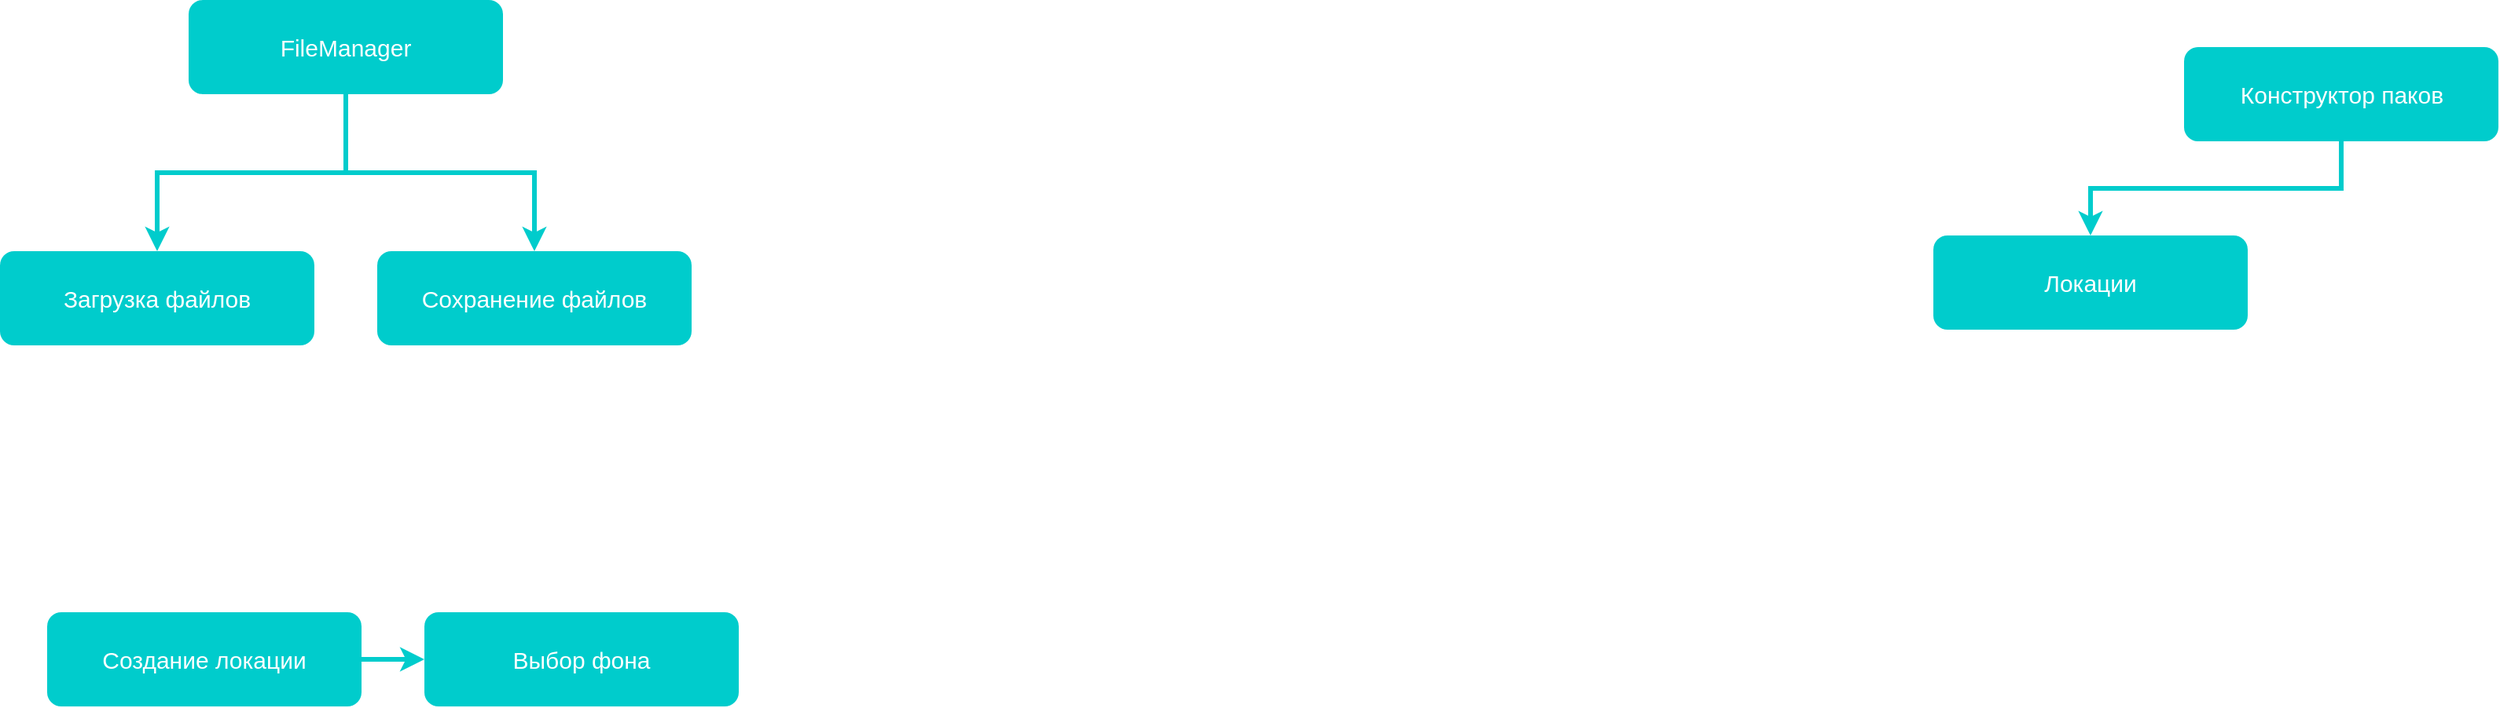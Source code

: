 <mxfile version="11.1.4" type="device"><diagram id="2dPWCes8mSkTvV0voZ07" name="Page-1"><mxGraphModel dx="2382" dy="794" grid="1" gridSize="10" guides="1" tooltips="1" connect="1" arrows="1" fold="1" page="1" pageScale="1" pageWidth="600" pageHeight="600" math="0" shadow="0"><root><mxCell id="0"/><mxCell id="1" parent="0"/><mxCell id="9Uuu-pN5neycsre9R0O0-1" style="edgeStyle=orthogonalEdgeStyle;rounded=0;orthogonalLoop=1;jettySize=auto;html=1;strokeColor=#00CCCC;strokeWidth=3;entryX=0.5;entryY=0;entryDx=0;entryDy=0;" edge="1" parent="1" source="TCooQQ7RCqkT5i9LeCnH-6" target="9Uuu-pN5neycsre9R0O0-2"><mxGeometry relative="1" as="geometry"><mxPoint x="-970" y="140" as="targetPoint"/></mxGeometry></mxCell><mxCell id="9Uuu-pN5neycsre9R0O0-4" style="edgeStyle=orthogonalEdgeStyle;rounded=0;orthogonalLoop=1;jettySize=auto;html=1;entryX=0.5;entryY=0;entryDx=0;entryDy=0;strokeColor=#00CCCC;strokeWidth=3;fontColor=#FFFFFF;" edge="1" parent="1" source="TCooQQ7RCqkT5i9LeCnH-6" target="9Uuu-pN5neycsre9R0O0-3"><mxGeometry relative="1" as="geometry"/></mxCell><mxCell id="TCooQQ7RCqkT5i9LeCnH-6" value="&lt;font color=&quot;#ffffff&quot; style=&quot;font-size: 15px&quot;&gt;FileManager&lt;br&gt;&lt;/font&gt;" style="rounded=1;whiteSpace=wrap;html=1;gradientColor=none;fillColor=#00CCCC;strokeColor=none;fontSize=15;" parent="1" vertex="1"><mxGeometry x="-1070" y="10" width="200" height="60" as="geometry"/></mxCell><mxCell id="9Uuu-pN5neycsre9R0O0-2" value="Загрузка файлов" style="rounded=1;whiteSpace=wrap;html=1;gradientColor=none;fillColor=#00CCCC;strokeColor=none;fontSize=15;fontColor=#FFFFFF;" vertex="1" parent="1"><mxGeometry x="-1190" y="170" width="200" height="60" as="geometry"/></mxCell><mxCell id="9Uuu-pN5neycsre9R0O0-3" value="Сохранение файлов" style="rounded=1;whiteSpace=wrap;html=1;gradientColor=none;fillColor=#00CCCC;strokeColor=none;fontSize=15;fontColor=#FFFFFF;" vertex="1" parent="1"><mxGeometry x="-950" y="170" width="200" height="60" as="geometry"/></mxCell><mxCell id="9Uuu-pN5neycsre9R0O0-13" style="edgeStyle=orthogonalEdgeStyle;rounded=0;orthogonalLoop=1;jettySize=auto;html=1;entryX=0;entryY=0.5;entryDx=0;entryDy=0;strokeColor=#00CCCC;strokeWidth=3;fontColor=#FFFFFF;" edge="1" parent="1" source="9Uuu-pN5neycsre9R0O0-11" target="9Uuu-pN5neycsre9R0O0-12"><mxGeometry relative="1" as="geometry"/></mxCell><mxCell id="9Uuu-pN5neycsre9R0O0-11" value="Создание локации" style="rounded=1;whiteSpace=wrap;html=1;gradientColor=none;fillColor=#00CCCC;strokeColor=none;fontSize=15;fontColor=#FFFFFF;" vertex="1" parent="1"><mxGeometry x="-1160" y="400" width="200" height="60" as="geometry"/></mxCell><mxCell id="9Uuu-pN5neycsre9R0O0-12" value="Выбор фона" style="rounded=1;whiteSpace=wrap;html=1;gradientColor=none;fillColor=#00CCCC;strokeColor=none;fontSize=15;fontColor=#FFFFFF;" vertex="1" parent="1"><mxGeometry x="-920" y="400" width="200" height="60" as="geometry"/></mxCell><mxCell id="9Uuu-pN5neycsre9R0O0-16" style="edgeStyle=orthogonalEdgeStyle;rounded=0;orthogonalLoop=1;jettySize=auto;html=1;entryX=0.5;entryY=0;entryDx=0;entryDy=0;strokeColor=#00CCCC;strokeWidth=3;fontColor=#FFFFFF;" edge="1" parent="1" source="9Uuu-pN5neycsre9R0O0-14" target="9Uuu-pN5neycsre9R0O0-15"><mxGeometry relative="1" as="geometry"/></mxCell><mxCell id="9Uuu-pN5neycsre9R0O0-14" value="Конструктор паков" style="rounded=1;whiteSpace=wrap;html=1;gradientColor=none;fillColor=#00CCCC;strokeColor=none;fontSize=15;fontColor=#FFFFFF;" vertex="1" parent="1"><mxGeometry x="199.5" y="40" width="200" height="60" as="geometry"/></mxCell><mxCell id="9Uuu-pN5neycsre9R0O0-15" value="Локации" style="rounded=1;whiteSpace=wrap;html=1;gradientColor=none;fillColor=#00CCCC;strokeColor=none;fontSize=15;fontColor=#FFFFFF;" vertex="1" parent="1"><mxGeometry x="40" y="160" width="200" height="60" as="geometry"/></mxCell></root></mxGraphModel></diagram></mxfile>